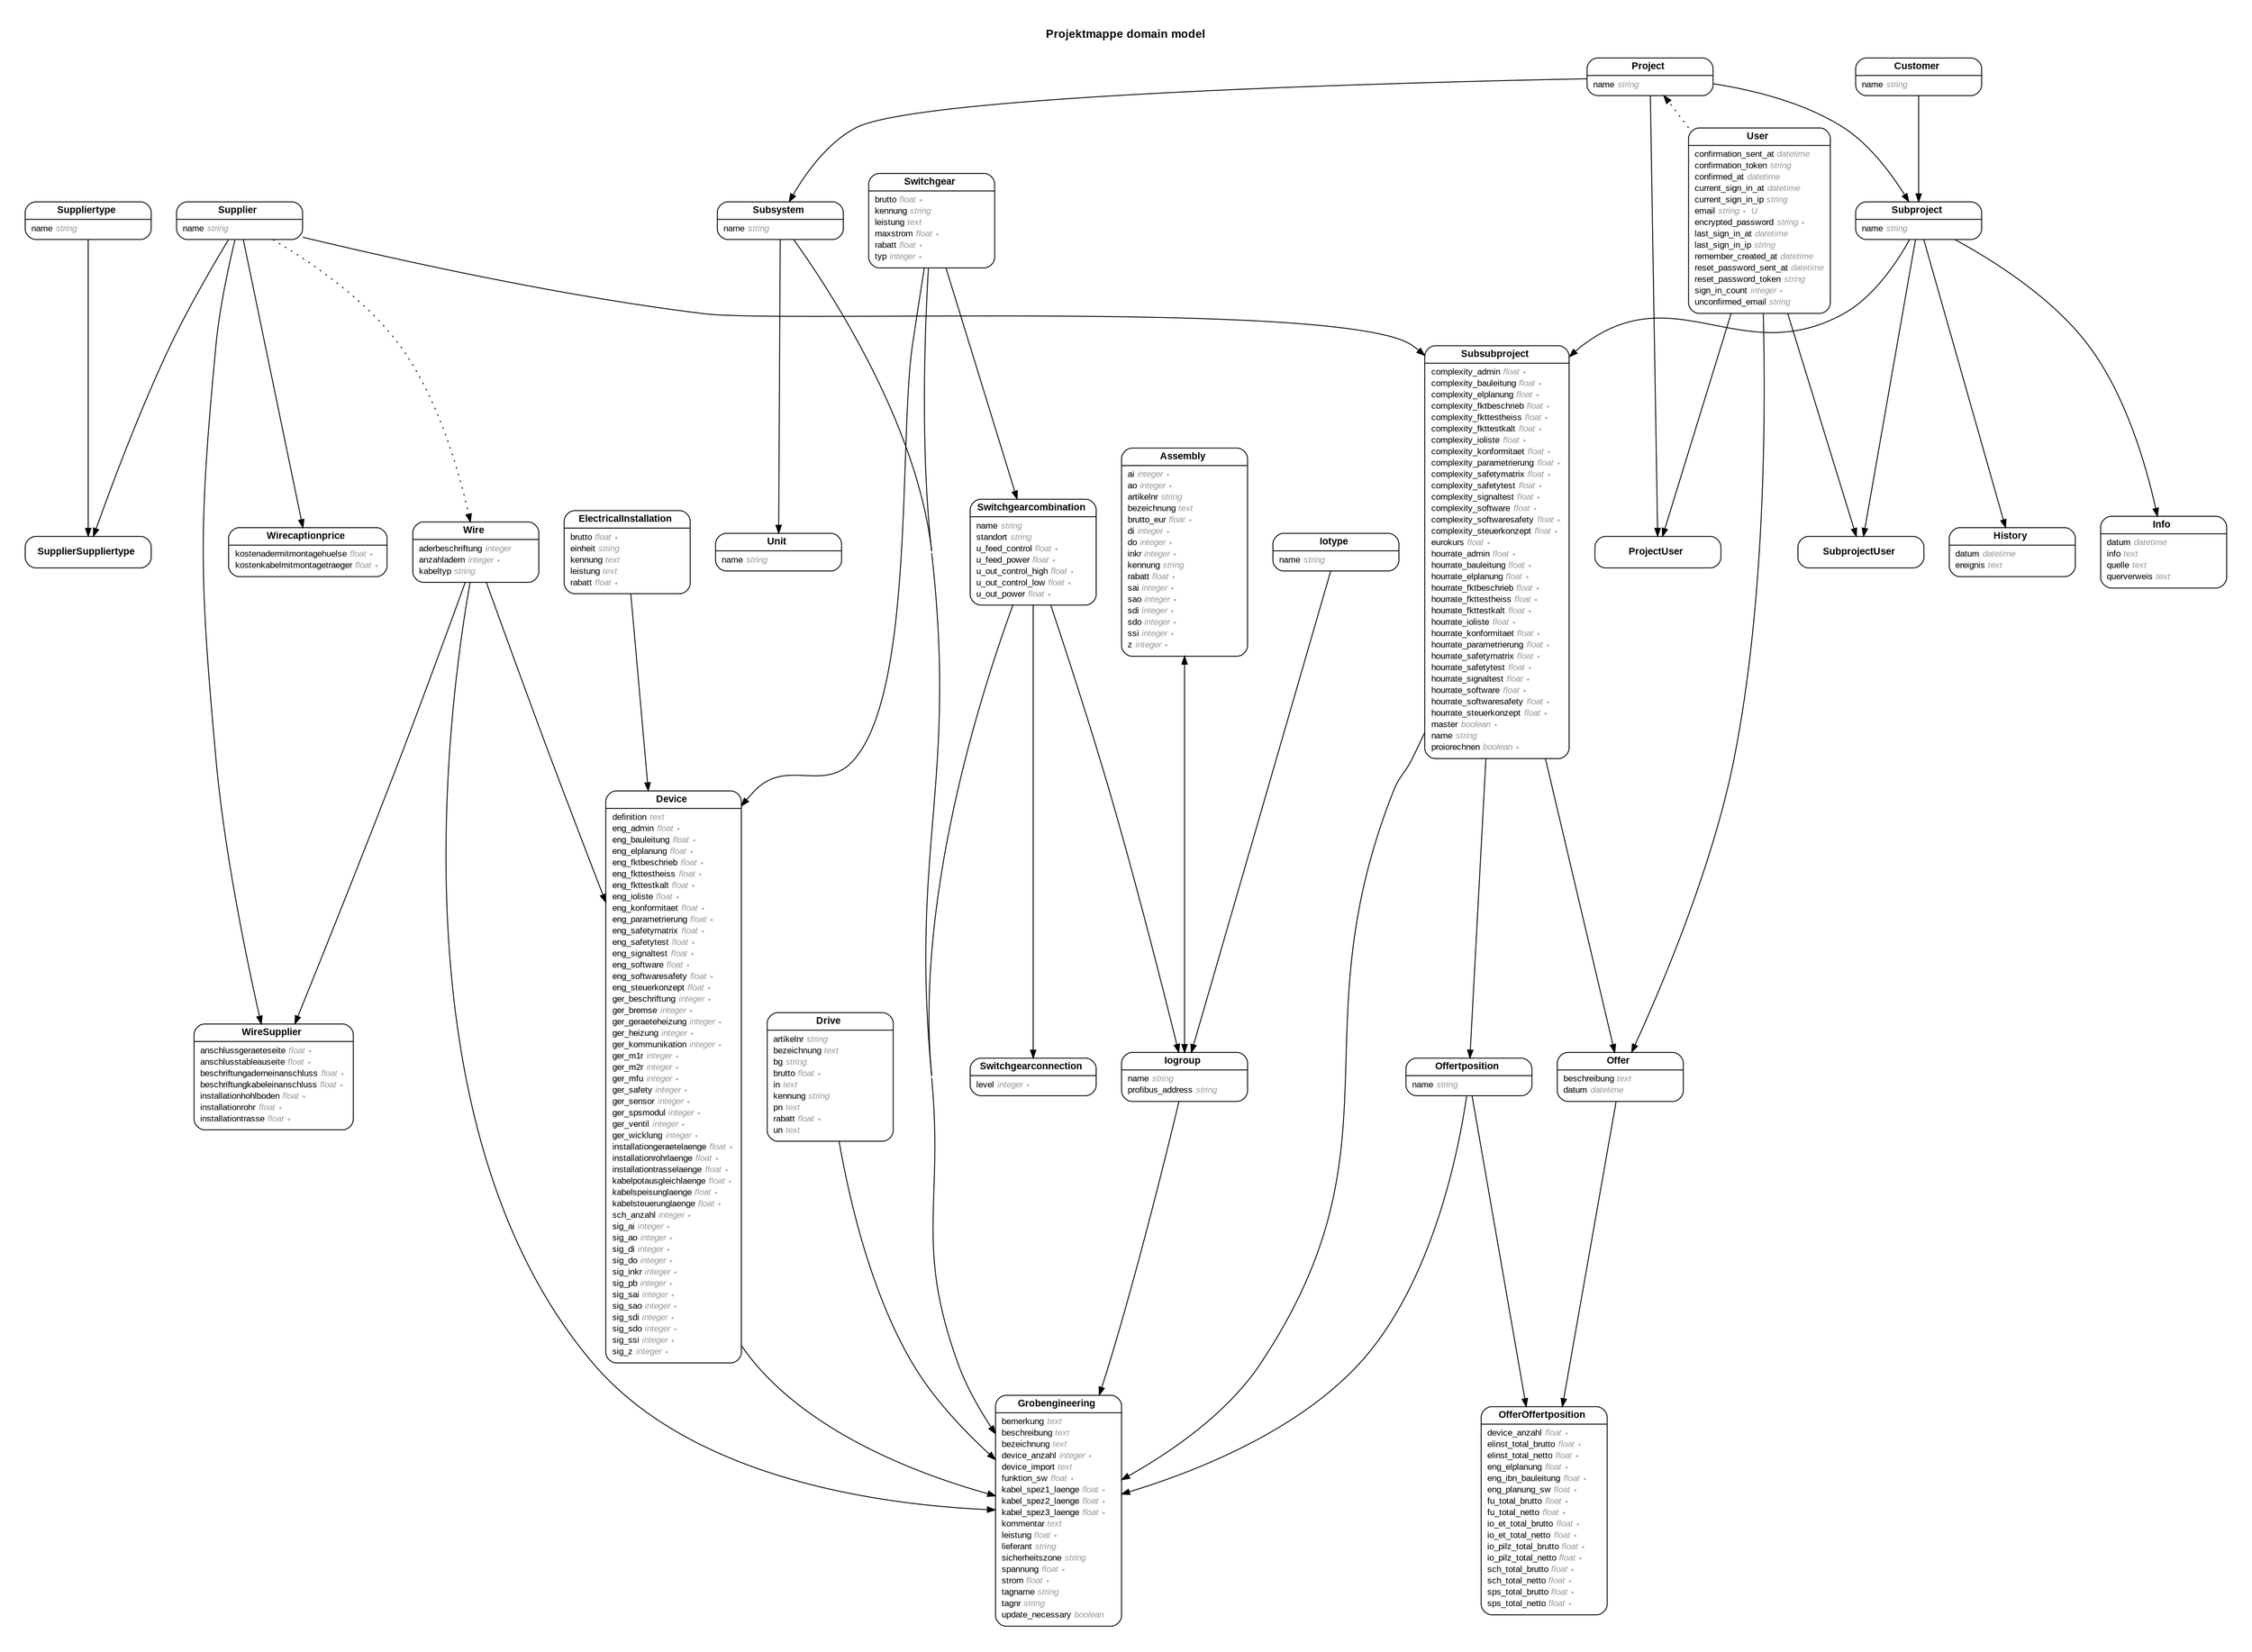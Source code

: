 digraph Projektmappe {
rankdir = "LR";
ranksep = "0.5";
nodesep = "0.4";
pad = "0.4,0.4";
margin = "0,0";
concentrate = "true";
labelloc = "t";
fontsize = "13";
fontname = "Arial Bold";
splines = "spline";
node[ shape  =  "Mrecord" , fontsize  =  "10" , fontname  =  "Arial" , margin  =  "0.07,0.05" , penwidth  =  "1.0"];
edge[ fontname  =  "Arial" , fontsize  =  "7" , dir  =  "both" , arrowsize  =  "0.9" , penwidth  =  "1.0" , labelangle  =  "32" , labeldistance  =  "1.8"];
rankdir = "TB";
label = "Projektmappe domain model\n\n";
m_Assembly [label = <{<table border="0" align="center" cellspacing="0.5" cellpadding="0" width="134">
  <tr><td align="center" valign="bottom" width="130"><font face="Arial Bold" point-size="11">Assembly</font></td></tr>
</table>
|
<table border="0" align="left" cellspacing="2" cellpadding="0" width="134">
  <tr><td align="left" width="130" port="ai">ai <font face="Arial Italic" color="grey60">integer ∗</font></td></tr>
  <tr><td align="left" width="130" port="ao">ao <font face="Arial Italic" color="grey60">integer ∗</font></td></tr>
  <tr><td align="left" width="130" port="artikelnr">artikelnr <font face="Arial Italic" color="grey60">string</font></td></tr>
  <tr><td align="left" width="130" port="bezeichnung">bezeichnung <font face="Arial Italic" color="grey60">text</font></td></tr>
  <tr><td align="left" width="130" port="brutto_eur">brutto_eur <font face="Arial Italic" color="grey60">float ∗</font></td></tr>
  <tr><td align="left" width="130" port="di">di <font face="Arial Italic" color="grey60">integer ∗</font></td></tr>
  <tr><td align="left" width="130" port="do">do <font face="Arial Italic" color="grey60">integer ∗</font></td></tr>
  <tr><td align="left" width="130" port="inkr">inkr <font face="Arial Italic" color="grey60">integer ∗</font></td></tr>
  <tr><td align="left" width="130" port="kennung">kennung <font face="Arial Italic" color="grey60">string</font></td></tr>
  <tr><td align="left" width="130" port="rabatt">rabatt <font face="Arial Italic" color="grey60">float ∗</font></td></tr>
  <tr><td align="left" width="130" port="sai">sai <font face="Arial Italic" color="grey60">integer ∗</font></td></tr>
  <tr><td align="left" width="130" port="sao">sao <font face="Arial Italic" color="grey60">integer ∗</font></td></tr>
  <tr><td align="left" width="130" port="sdi">sdi <font face="Arial Italic" color="grey60">integer ∗</font></td></tr>
  <tr><td align="left" width="130" port="sdo">sdo <font face="Arial Italic" color="grey60">integer ∗</font></td></tr>
  <tr><td align="left" width="130" port="ssi">ssi <font face="Arial Italic" color="grey60">integer ∗</font></td></tr>
  <tr><td align="left" width="130" port="z">z <font face="Arial Italic" color="grey60">integer ∗</font></td></tr>
</table>
}>];
m_Customer [label = <{<table border="0" align="center" cellspacing="0.5" cellpadding="0" width="134">
  <tr><td align="center" valign="bottom" width="130"><font face="Arial Bold" point-size="11">Customer</font></td></tr>
</table>
|
<table border="0" align="left" cellspacing="2" cellpadding="0" width="134">
  <tr><td align="left" width="130" port="name">name <font face="Arial Italic" color="grey60">string</font></td></tr>
</table>
}>];
m_Device [label = <{<table border="0" align="center" cellspacing="0.5" cellpadding="0" width="134">
  <tr><td align="center" valign="bottom" width="130"><font face="Arial Bold" point-size="11">Device</font></td></tr>
</table>
|
<table border="0" align="left" cellspacing="2" cellpadding="0" width="134">
  <tr><td align="left" width="130" port="definition">definition <font face="Arial Italic" color="grey60">text</font></td></tr>
  <tr><td align="left" width="130" port="eng_admin">eng_admin <font face="Arial Italic" color="grey60">float ∗</font></td></tr>
  <tr><td align="left" width="130" port="eng_bauleitung">eng_bauleitung <font face="Arial Italic" color="grey60">float ∗</font></td></tr>
  <tr><td align="left" width="130" port="eng_elplanung">eng_elplanung <font face="Arial Italic" color="grey60">float ∗</font></td></tr>
  <tr><td align="left" width="130" port="eng_fktbeschrieb">eng_fktbeschrieb <font face="Arial Italic" color="grey60">float ∗</font></td></tr>
  <tr><td align="left" width="130" port="eng_fkttestheiss">eng_fkttestheiss <font face="Arial Italic" color="grey60">float ∗</font></td></tr>
  <tr><td align="left" width="130" port="eng_fkttestkalt">eng_fkttestkalt <font face="Arial Italic" color="grey60">float ∗</font></td></tr>
  <tr><td align="left" width="130" port="eng_ioliste">eng_ioliste <font face="Arial Italic" color="grey60">float ∗</font></td></tr>
  <tr><td align="left" width="130" port="eng_konformitaet">eng_konformitaet <font face="Arial Italic" color="grey60">float ∗</font></td></tr>
  <tr><td align="left" width="130" port="eng_parametrierung">eng_parametrierung <font face="Arial Italic" color="grey60">float ∗</font></td></tr>
  <tr><td align="left" width="130" port="eng_safetymatrix">eng_safetymatrix <font face="Arial Italic" color="grey60">float ∗</font></td></tr>
  <tr><td align="left" width="130" port="eng_safetytest">eng_safetytest <font face="Arial Italic" color="grey60">float ∗</font></td></tr>
  <tr><td align="left" width="130" port="eng_signaltest">eng_signaltest <font face="Arial Italic" color="grey60">float ∗</font></td></tr>
  <tr><td align="left" width="130" port="eng_software">eng_software <font face="Arial Italic" color="grey60">float ∗</font></td></tr>
  <tr><td align="left" width="130" port="eng_softwaresafety">eng_softwaresafety <font face="Arial Italic" color="grey60">float ∗</font></td></tr>
  <tr><td align="left" width="130" port="eng_steuerkonzept">eng_steuerkonzept <font face="Arial Italic" color="grey60">float ∗</font></td></tr>
  <tr><td align="left" width="130" port="ger_beschriftung">ger_beschriftung <font face="Arial Italic" color="grey60">integer ∗</font></td></tr>
  <tr><td align="left" width="130" port="ger_bremse">ger_bremse <font face="Arial Italic" color="grey60">integer ∗</font></td></tr>
  <tr><td align="left" width="130" port="ger_geraeteheizung">ger_geraeteheizung <font face="Arial Italic" color="grey60">integer ∗</font></td></tr>
  <tr><td align="left" width="130" port="ger_heizung">ger_heizung <font face="Arial Italic" color="grey60">integer ∗</font></td></tr>
  <tr><td align="left" width="130" port="ger_kommunikation">ger_kommunikation <font face="Arial Italic" color="grey60">integer ∗</font></td></tr>
  <tr><td align="left" width="130" port="ger_m1r">ger_m1r <font face="Arial Italic" color="grey60">integer ∗</font></td></tr>
  <tr><td align="left" width="130" port="ger_m2r">ger_m2r <font face="Arial Italic" color="grey60">integer ∗</font></td></tr>
  <tr><td align="left" width="130" port="ger_mfu">ger_mfu <font face="Arial Italic" color="grey60">integer ∗</font></td></tr>
  <tr><td align="left" width="130" port="ger_safety">ger_safety <font face="Arial Italic" color="grey60">integer ∗</font></td></tr>
  <tr><td align="left" width="130" port="ger_sensor">ger_sensor <font face="Arial Italic" color="grey60">integer ∗</font></td></tr>
  <tr><td align="left" width="130" port="ger_spsmodul">ger_spsmodul <font face="Arial Italic" color="grey60">integer ∗</font></td></tr>
  <tr><td align="left" width="130" port="ger_ventil">ger_ventil <font face="Arial Italic" color="grey60">integer ∗</font></td></tr>
  <tr><td align="left" width="130" port="ger_wicklung">ger_wicklung <font face="Arial Italic" color="grey60">integer ∗</font></td></tr>
  <tr><td align="left" width="130" port="installationgeraetelaenge">installationgeraetelaenge <font face="Arial Italic" color="grey60">float ∗</font></td></tr>
  <tr><td align="left" width="130" port="installationrohrlaenge">installationrohrlaenge <font face="Arial Italic" color="grey60">float ∗</font></td></tr>
  <tr><td align="left" width="130" port="installationtrasselaenge">installationtrasselaenge <font face="Arial Italic" color="grey60">float ∗</font></td></tr>
  <tr><td align="left" width="130" port="kabelpotausgleichlaenge">kabelpotausgleichlaenge <font face="Arial Italic" color="grey60">float ∗</font></td></tr>
  <tr><td align="left" width="130" port="kabelspeisunglaenge">kabelspeisunglaenge <font face="Arial Italic" color="grey60">float ∗</font></td></tr>
  <tr><td align="left" width="130" port="kabelsteuerunglaenge">kabelsteuerunglaenge <font face="Arial Italic" color="grey60">float ∗</font></td></tr>
  <tr><td align="left" width="130" port="sch_anzahl">sch_anzahl <font face="Arial Italic" color="grey60">integer ∗</font></td></tr>
  <tr><td align="left" width="130" port="sig_ai">sig_ai <font face="Arial Italic" color="grey60">integer ∗</font></td></tr>
  <tr><td align="left" width="130" port="sig_ao">sig_ao <font face="Arial Italic" color="grey60">integer ∗</font></td></tr>
  <tr><td align="left" width="130" port="sig_di">sig_di <font face="Arial Italic" color="grey60">integer ∗</font></td></tr>
  <tr><td align="left" width="130" port="sig_do">sig_do <font face="Arial Italic" color="grey60">integer ∗</font></td></tr>
  <tr><td align="left" width="130" port="sig_inkr">sig_inkr <font face="Arial Italic" color="grey60">integer ∗</font></td></tr>
  <tr><td align="left" width="130" port="sig_pb">sig_pb <font face="Arial Italic" color="grey60">integer ∗</font></td></tr>
  <tr><td align="left" width="130" port="sig_sai">sig_sai <font face="Arial Italic" color="grey60">integer ∗</font></td></tr>
  <tr><td align="left" width="130" port="sig_sao">sig_sao <font face="Arial Italic" color="grey60">integer ∗</font></td></tr>
  <tr><td align="left" width="130" port="sig_sdi">sig_sdi <font face="Arial Italic" color="grey60">integer ∗</font></td></tr>
  <tr><td align="left" width="130" port="sig_sdo">sig_sdo <font face="Arial Italic" color="grey60">integer ∗</font></td></tr>
  <tr><td align="left" width="130" port="sig_ssi">sig_ssi <font face="Arial Italic" color="grey60">integer ∗</font></td></tr>
  <tr><td align="left" width="130" port="sig_z">sig_z <font face="Arial Italic" color="grey60">integer ∗</font></td></tr>
</table>
}>];
m_Drive [label = <{<table border="0" align="center" cellspacing="0.5" cellpadding="0" width="134">
  <tr><td align="center" valign="bottom" width="130"><font face="Arial Bold" point-size="11">Drive</font></td></tr>
</table>
|
<table border="0" align="left" cellspacing="2" cellpadding="0" width="134">
  <tr><td align="left" width="130" port="artikelnr">artikelnr <font face="Arial Italic" color="grey60">string</font></td></tr>
  <tr><td align="left" width="130" port="bezeichnung">bezeichnung <font face="Arial Italic" color="grey60">text</font></td></tr>
  <tr><td align="left" width="130" port="bg">bg <font face="Arial Italic" color="grey60">string</font></td></tr>
  <tr><td align="left" width="130" port="brutto">brutto <font face="Arial Italic" color="grey60">float ∗</font></td></tr>
  <tr><td align="left" width="130" port="in">in <font face="Arial Italic" color="grey60">text</font></td></tr>
  <tr><td align="left" width="130" port="kennung">kennung <font face="Arial Italic" color="grey60">string</font></td></tr>
  <tr><td align="left" width="130" port="pn">pn <font face="Arial Italic" color="grey60">text</font></td></tr>
  <tr><td align="left" width="130" port="rabatt">rabatt <font face="Arial Italic" color="grey60">float ∗</font></td></tr>
  <tr><td align="left" width="130" port="un">un <font face="Arial Italic" color="grey60">text</font></td></tr>
</table>
}>];
m_ElectricalInstallation [label = <{<table border="0" align="center" cellspacing="0.5" cellpadding="0" width="134">
  <tr><td align="center" valign="bottom" width="130"><font face="Arial Bold" point-size="11">ElectricalInstallation</font></td></tr>
</table>
|
<table border="0" align="left" cellspacing="2" cellpadding="0" width="134">
  <tr><td align="left" width="130" port="brutto">brutto <font face="Arial Italic" color="grey60">float ∗</font></td></tr>
  <tr><td align="left" width="130" port="einheit">einheit <font face="Arial Italic" color="grey60">string</font></td></tr>
  <tr><td align="left" width="130" port="kennung">kennung <font face="Arial Italic" color="grey60">text</font></td></tr>
  <tr><td align="left" width="130" port="leistung">leistung <font face="Arial Italic" color="grey60">text</font></td></tr>
  <tr><td align="left" width="130" port="rabatt">rabatt <font face="Arial Italic" color="grey60">float ∗</font></td></tr>
</table>
}>];
m_Grobengineering [label = <{<table border="0" align="center" cellspacing="0.5" cellpadding="0" width="134">
  <tr><td align="center" valign="bottom" width="130"><font face="Arial Bold" point-size="11">Grobengineering</font></td></tr>
</table>
|
<table border="0" align="left" cellspacing="2" cellpadding="0" width="134">
  <tr><td align="left" width="130" port="bemerkung">bemerkung <font face="Arial Italic" color="grey60">text</font></td></tr>
  <tr><td align="left" width="130" port="beschreibung">beschreibung <font face="Arial Italic" color="grey60">text</font></td></tr>
  <tr><td align="left" width="130" port="bezeichnung">bezeichnung <font face="Arial Italic" color="grey60">text</font></td></tr>
  <tr><td align="left" width="130" port="device_anzahl">device_anzahl <font face="Arial Italic" color="grey60">integer ∗</font></td></tr>
  <tr><td align="left" width="130" port="device_import">device_import <font face="Arial Italic" color="grey60">text</font></td></tr>
  <tr><td align="left" width="130" port="funktion_sw">funktion_sw <font face="Arial Italic" color="grey60">float ∗</font></td></tr>
  <tr><td align="left" width="130" port="kabel_spez1_laenge">kabel_spez1_laenge <font face="Arial Italic" color="grey60">float ∗</font></td></tr>
  <tr><td align="left" width="130" port="kabel_spez2_laenge">kabel_spez2_laenge <font face="Arial Italic" color="grey60">float ∗</font></td></tr>
  <tr><td align="left" width="130" port="kabel_spez3_laenge">kabel_spez3_laenge <font face="Arial Italic" color="grey60">float ∗</font></td></tr>
  <tr><td align="left" width="130" port="kommentar">kommentar <font face="Arial Italic" color="grey60">text</font></td></tr>
  <tr><td align="left" width="130" port="leistung">leistung <font face="Arial Italic" color="grey60">float ∗</font></td></tr>
  <tr><td align="left" width="130" port="lieferant">lieferant <font face="Arial Italic" color="grey60">string</font></td></tr>
  <tr><td align="left" width="130" port="sicherheitszone">sicherheitszone <font face="Arial Italic" color="grey60">string</font></td></tr>
  <tr><td align="left" width="130" port="spannung">spannung <font face="Arial Italic" color="grey60">float ∗</font></td></tr>
  <tr><td align="left" width="130" port="strom">strom <font face="Arial Italic" color="grey60">float ∗</font></td></tr>
  <tr><td align="left" width="130" port="tagname">tagname <font face="Arial Italic" color="grey60">string</font></td></tr>
  <tr><td align="left" width="130" port="tagnr">tagnr <font face="Arial Italic" color="grey60">string</font></td></tr>
  <tr><td align="left" width="130" port="update_necessary">update_necessary <font face="Arial Italic" color="grey60">boolean</font></td></tr>
</table>
}>];
m_History [label = <{<table border="0" align="center" cellspacing="0.5" cellpadding="0" width="134">
  <tr><td align="center" valign="bottom" width="130"><font face="Arial Bold" point-size="11">History</font></td></tr>
</table>
|
<table border="0" align="left" cellspacing="2" cellpadding="0" width="134">
  <tr><td align="left" width="130" port="datum">datum <font face="Arial Italic" color="grey60">datetime</font></td></tr>
  <tr><td align="left" width="130" port="ereignis">ereignis <font face="Arial Italic" color="grey60">text</font></td></tr>
</table>
}>];
m_Info [label = <{<table border="0" align="center" cellspacing="0.5" cellpadding="0" width="134">
  <tr><td align="center" valign="bottom" width="130"><font face="Arial Bold" point-size="11">Info</font></td></tr>
</table>
|
<table border="0" align="left" cellspacing="2" cellpadding="0" width="134">
  <tr><td align="left" width="130" port="datum">datum <font face="Arial Italic" color="grey60">datetime</font></td></tr>
  <tr><td align="left" width="130" port="info">info <font face="Arial Italic" color="grey60">text</font></td></tr>
  <tr><td align="left" width="130" port="quelle">quelle <font face="Arial Italic" color="grey60">text</font></td></tr>
  <tr><td align="left" width="130" port="querverweis">querverweis <font face="Arial Italic" color="grey60">text</font></td></tr>
</table>
}>];
m_Iogroup [label = <{<table border="0" align="center" cellspacing="0.5" cellpadding="0" width="134">
  <tr><td align="center" valign="bottom" width="130"><font face="Arial Bold" point-size="11">Iogroup</font></td></tr>
</table>
|
<table border="0" align="left" cellspacing="2" cellpadding="0" width="134">
  <tr><td align="left" width="130" port="name">name <font face="Arial Italic" color="grey60">string</font></td></tr>
  <tr><td align="left" width="130" port="profibus_address">profibus_address <font face="Arial Italic" color="grey60">string</font></td></tr>
</table>
}>];
m_Iotype [label = <{<table border="0" align="center" cellspacing="0.5" cellpadding="0" width="134">
  <tr><td align="center" valign="bottom" width="130"><font face="Arial Bold" point-size="11">Iotype</font></td></tr>
</table>
|
<table border="0" align="left" cellspacing="2" cellpadding="0" width="134">
  <tr><td align="left" width="130" port="name">name <font face="Arial Italic" color="grey60">string</font></td></tr>
</table>
}>];
m_Offer [label = <{<table border="0" align="center" cellspacing="0.5" cellpadding="0" width="134">
  <tr><td align="center" valign="bottom" width="130"><font face="Arial Bold" point-size="11">Offer</font></td></tr>
</table>
|
<table border="0" align="left" cellspacing="2" cellpadding="0" width="134">
  <tr><td align="left" width="130" port="beschreibung">beschreibung <font face="Arial Italic" color="grey60">text</font></td></tr>
  <tr><td align="left" width="130" port="datum">datum <font face="Arial Italic" color="grey60">datetime</font></td></tr>
</table>
}>];
m_OfferOffertposition [label = <{<table border="0" align="center" cellspacing="0.5" cellpadding="0" width="134">
  <tr><td align="center" valign="bottom" width="130"><font face="Arial Bold" point-size="11">OfferOffertposition</font></td></tr>
</table>
|
<table border="0" align="left" cellspacing="2" cellpadding="0" width="134">
  <tr><td align="left" width="130" port="device_anzahl">device_anzahl <font face="Arial Italic" color="grey60">float ∗</font></td></tr>
  <tr><td align="left" width="130" port="elinst_total_brutto">elinst_total_brutto <font face="Arial Italic" color="grey60">float ∗</font></td></tr>
  <tr><td align="left" width="130" port="elinst_total_netto">elinst_total_netto <font face="Arial Italic" color="grey60">float ∗</font></td></tr>
  <tr><td align="left" width="130" port="eng_elplanung">eng_elplanung <font face="Arial Italic" color="grey60">float ∗</font></td></tr>
  <tr><td align="left" width="130" port="eng_ibn_bauleitung">eng_ibn_bauleitung <font face="Arial Italic" color="grey60">float ∗</font></td></tr>
  <tr><td align="left" width="130" port="eng_planung_sw">eng_planung_sw <font face="Arial Italic" color="grey60">float ∗</font></td></tr>
  <tr><td align="left" width="130" port="fu_total_brutto">fu_total_brutto <font face="Arial Italic" color="grey60">float ∗</font></td></tr>
  <tr><td align="left" width="130" port="fu_total_netto">fu_total_netto <font face="Arial Italic" color="grey60">float ∗</font></td></tr>
  <tr><td align="left" width="130" port="io_et_total_brutto">io_et_total_brutto <font face="Arial Italic" color="grey60">float ∗</font></td></tr>
  <tr><td align="left" width="130" port="io_et_total_netto">io_et_total_netto <font face="Arial Italic" color="grey60">float ∗</font></td></tr>
  <tr><td align="left" width="130" port="io_pilz_total_brutto">io_pilz_total_brutto <font face="Arial Italic" color="grey60">float ∗</font></td></tr>
  <tr><td align="left" width="130" port="io_pilz_total_netto">io_pilz_total_netto <font face="Arial Italic" color="grey60">float ∗</font></td></tr>
  <tr><td align="left" width="130" port="sch_total_brutto">sch_total_brutto <font face="Arial Italic" color="grey60">float ∗</font></td></tr>
  <tr><td align="left" width="130" port="sch_total_netto">sch_total_netto <font face="Arial Italic" color="grey60">float ∗</font></td></tr>
  <tr><td align="left" width="130" port="sps_total_brutto">sps_total_brutto <font face="Arial Italic" color="grey60">float ∗</font></td></tr>
  <tr><td align="left" width="130" port="sps_total_netto">sps_total_netto <font face="Arial Italic" color="grey60">float ∗</font></td></tr>
</table>
}>];
m_Offertposition [label = <{<table border="0" align="center" cellspacing="0.5" cellpadding="0" width="134">
  <tr><td align="center" valign="bottom" width="130"><font face="Arial Bold" point-size="11">Offertposition</font></td></tr>
</table>
|
<table border="0" align="left" cellspacing="2" cellpadding="0" width="134">
  <tr><td align="left" width="130" port="name">name <font face="Arial Italic" color="grey60">string</font></td></tr>
</table>
}>];
m_Project [label = <{<table border="0" align="center" cellspacing="0.5" cellpadding="0" width="134">
  <tr><td align="center" valign="bottom" width="130"><font face="Arial Bold" point-size="11">Project</font></td></tr>
</table>
|
<table border="0" align="left" cellspacing="2" cellpadding="0" width="134">
  <tr><td align="left" width="130" port="name">name <font face="Arial Italic" color="grey60">string</font></td></tr>
</table>
}>];
m_ProjectUser [label = <{<table border="0" align="center" cellspacing="0.5" cellpadding="0" width="134">
  <tr><td align="center" valign="bottom" width="130"><font face="Arial Bold" point-size="11">ProjectUser</font></td></tr>
</table>
}>];
m_Subproject [label = <{<table border="0" align="center" cellspacing="0.5" cellpadding="0" width="134">
  <tr><td align="center" valign="bottom" width="130"><font face="Arial Bold" point-size="11">Subproject</font></td></tr>
</table>
|
<table border="0" align="left" cellspacing="2" cellpadding="0" width="134">
  <tr><td align="left" width="130" port="name">name <font face="Arial Italic" color="grey60">string</font></td></tr>
</table>
}>];
m_SubprojectUser [label = <{<table border="0" align="center" cellspacing="0.5" cellpadding="0" width="134">
  <tr><td align="center" valign="bottom" width="130"><font face="Arial Bold" point-size="11">SubprojectUser</font></td></tr>
</table>
}>];
m_Subsubproject [label = <{<table border="0" align="center" cellspacing="0.5" cellpadding="0" width="134">
  <tr><td align="center" valign="bottom" width="130"><font face="Arial Bold" point-size="11">Subsubproject</font></td></tr>
</table>
|
<table border="0" align="left" cellspacing="2" cellpadding="0" width="134">
  <tr><td align="left" width="130" port="complexity_admin">complexity_admin <font face="Arial Italic" color="grey60">float ∗</font></td></tr>
  <tr><td align="left" width="130" port="complexity_bauleitung">complexity_bauleitung <font face="Arial Italic" color="grey60">float ∗</font></td></tr>
  <tr><td align="left" width="130" port="complexity_elplanung">complexity_elplanung <font face="Arial Italic" color="grey60">float ∗</font></td></tr>
  <tr><td align="left" width="130" port="complexity_fktbeschrieb">complexity_fktbeschrieb <font face="Arial Italic" color="grey60">float ∗</font></td></tr>
  <tr><td align="left" width="130" port="complexity_fkttestheiss">complexity_fkttestheiss <font face="Arial Italic" color="grey60">float ∗</font></td></tr>
  <tr><td align="left" width="130" port="complexity_fkttestkalt">complexity_fkttestkalt <font face="Arial Italic" color="grey60">float ∗</font></td></tr>
  <tr><td align="left" width="130" port="complexity_ioliste">complexity_ioliste <font face="Arial Italic" color="grey60">float ∗</font></td></tr>
  <tr><td align="left" width="130" port="complexity_konformitaet">complexity_konformitaet <font face="Arial Italic" color="grey60">float ∗</font></td></tr>
  <tr><td align="left" width="130" port="complexity_parametrierung">complexity_parametrierung <font face="Arial Italic" color="grey60">float ∗</font></td></tr>
  <tr><td align="left" width="130" port="complexity_safetymatrix">complexity_safetymatrix <font face="Arial Italic" color="grey60">float ∗</font></td></tr>
  <tr><td align="left" width="130" port="complexity_safetytest">complexity_safetytest <font face="Arial Italic" color="grey60">float ∗</font></td></tr>
  <tr><td align="left" width="130" port="complexity_signaltest">complexity_signaltest <font face="Arial Italic" color="grey60">float ∗</font></td></tr>
  <tr><td align="left" width="130" port="complexity_software">complexity_software <font face="Arial Italic" color="grey60">float ∗</font></td></tr>
  <tr><td align="left" width="130" port="complexity_softwaresafety">complexity_softwaresafety <font face="Arial Italic" color="grey60">float ∗</font></td></tr>
  <tr><td align="left" width="130" port="complexity_steuerkonzept">complexity_steuerkonzept <font face="Arial Italic" color="grey60">float ∗</font></td></tr>
  <tr><td align="left" width="130" port="eurokurs">eurokurs <font face="Arial Italic" color="grey60">float ∗</font></td></tr>
  <tr><td align="left" width="130" port="hourrate_admin">hourrate_admin <font face="Arial Italic" color="grey60">float ∗</font></td></tr>
  <tr><td align="left" width="130" port="hourrate_bauleitung">hourrate_bauleitung <font face="Arial Italic" color="grey60">float ∗</font></td></tr>
  <tr><td align="left" width="130" port="hourrate_elplanung">hourrate_elplanung <font face="Arial Italic" color="grey60">float ∗</font></td></tr>
  <tr><td align="left" width="130" port="hourrate_fktbeschrieb">hourrate_fktbeschrieb <font face="Arial Italic" color="grey60">float ∗</font></td></tr>
  <tr><td align="left" width="130" port="hourrate_fkttestheiss">hourrate_fkttestheiss <font face="Arial Italic" color="grey60">float ∗</font></td></tr>
  <tr><td align="left" width="130" port="hourrate_fkttestkalt">hourrate_fkttestkalt <font face="Arial Italic" color="grey60">float ∗</font></td></tr>
  <tr><td align="left" width="130" port="hourrate_ioliste">hourrate_ioliste <font face="Arial Italic" color="grey60">float ∗</font></td></tr>
  <tr><td align="left" width="130" port="hourrate_konformitaet">hourrate_konformitaet <font face="Arial Italic" color="grey60">float ∗</font></td></tr>
  <tr><td align="left" width="130" port="hourrate_parametrierung">hourrate_parametrierung <font face="Arial Italic" color="grey60">float ∗</font></td></tr>
  <tr><td align="left" width="130" port="hourrate_safetymatrix">hourrate_safetymatrix <font face="Arial Italic" color="grey60">float ∗</font></td></tr>
  <tr><td align="left" width="130" port="hourrate_safetytest">hourrate_safetytest <font face="Arial Italic" color="grey60">float ∗</font></td></tr>
  <tr><td align="left" width="130" port="hourrate_signaltest">hourrate_signaltest <font face="Arial Italic" color="grey60">float ∗</font></td></tr>
  <tr><td align="left" width="130" port="hourrate_software">hourrate_software <font face="Arial Italic" color="grey60">float ∗</font></td></tr>
  <tr><td align="left" width="130" port="hourrate_softwaresafety">hourrate_softwaresafety <font face="Arial Italic" color="grey60">float ∗</font></td></tr>
  <tr><td align="left" width="130" port="hourrate_steuerkonzept">hourrate_steuerkonzept <font face="Arial Italic" color="grey60">float ∗</font></td></tr>
  <tr><td align="left" width="130" port="master">master <font face="Arial Italic" color="grey60">boolean ∗</font></td></tr>
  <tr><td align="left" width="130" port="name">name <font face="Arial Italic" color="grey60">string</font></td></tr>
  <tr><td align="left" width="130" port="proiorechnen">proiorechnen <font face="Arial Italic" color="grey60">boolean ∗</font></td></tr>
</table>
}>];
m_Subsystem [label = <{<table border="0" align="center" cellspacing="0.5" cellpadding="0" width="134">
  <tr><td align="center" valign="bottom" width="130"><font face="Arial Bold" point-size="11">Subsystem</font></td></tr>
</table>
|
<table border="0" align="left" cellspacing="2" cellpadding="0" width="134">
  <tr><td align="left" width="130" port="name">name <font face="Arial Italic" color="grey60">string</font></td></tr>
</table>
}>];
m_Supplier [label = <{<table border="0" align="center" cellspacing="0.5" cellpadding="0" width="134">
  <tr><td align="center" valign="bottom" width="130"><font face="Arial Bold" point-size="11">Supplier</font></td></tr>
</table>
|
<table border="0" align="left" cellspacing="2" cellpadding="0" width="134">
  <tr><td align="left" width="130" port="name">name <font face="Arial Italic" color="grey60">string</font></td></tr>
</table>
}>];
m_SupplierSuppliertype [label = <{<table border="0" align="center" cellspacing="0.5" cellpadding="0" width="134">
  <tr><td align="center" valign="bottom" width="130"><font face="Arial Bold" point-size="11">SupplierSuppliertype</font></td></tr>
</table>
}>];
m_Suppliertype [label = <{<table border="0" align="center" cellspacing="0.5" cellpadding="0" width="134">
  <tr><td align="center" valign="bottom" width="130"><font face="Arial Bold" point-size="11">Suppliertype</font></td></tr>
</table>
|
<table border="0" align="left" cellspacing="2" cellpadding="0" width="134">
  <tr><td align="left" width="130" port="name">name <font face="Arial Italic" color="grey60">string</font></td></tr>
</table>
}>];
m_Switchgear [label = <{<table border="0" align="center" cellspacing="0.5" cellpadding="0" width="134">
  <tr><td align="center" valign="bottom" width="130"><font face="Arial Bold" point-size="11">Switchgear</font></td></tr>
</table>
|
<table border="0" align="left" cellspacing="2" cellpadding="0" width="134">
  <tr><td align="left" width="130" port="brutto">brutto <font face="Arial Italic" color="grey60">float ∗</font></td></tr>
  <tr><td align="left" width="130" port="kennung">kennung <font face="Arial Italic" color="grey60">string</font></td></tr>
  <tr><td align="left" width="130" port="leistung">leistung <font face="Arial Italic" color="grey60">text</font></td></tr>
  <tr><td align="left" width="130" port="maxstrom">maxstrom <font face="Arial Italic" color="grey60">float ∗</font></td></tr>
  <tr><td align="left" width="130" port="rabatt">rabatt <font face="Arial Italic" color="grey60">float ∗</font></td></tr>
  <tr><td align="left" width="130" port="typ">typ <font face="Arial Italic" color="grey60">integer ∗</font></td></tr>
</table>
}>];
m_Switchgearcombination [label = <{<table border="0" align="center" cellspacing="0.5" cellpadding="0" width="134">
  <tr><td align="center" valign="bottom" width="130"><font face="Arial Bold" point-size="11">Switchgearcombination</font></td></tr>
</table>
|
<table border="0" align="left" cellspacing="2" cellpadding="0" width="134">
  <tr><td align="left" width="130" port="name">name <font face="Arial Italic" color="grey60">string</font></td></tr>
  <tr><td align="left" width="130" port="standort">standort <font face="Arial Italic" color="grey60">string</font></td></tr>
  <tr><td align="left" width="130" port="u_feed_control">u_feed_control <font face="Arial Italic" color="grey60">float ∗</font></td></tr>
  <tr><td align="left" width="130" port="u_feed_power">u_feed_power <font face="Arial Italic" color="grey60">float ∗</font></td></tr>
  <tr><td align="left" width="130" port="u_out_control_high">u_out_control_high <font face="Arial Italic" color="grey60">float ∗</font></td></tr>
  <tr><td align="left" width="130" port="u_out_control_low">u_out_control_low <font face="Arial Italic" color="grey60">float ∗</font></td></tr>
  <tr><td align="left" width="130" port="u_out_power">u_out_power <font face="Arial Italic" color="grey60">float ∗</font></td></tr>
</table>
}>];
m_Switchgearconnection [label = <{<table border="0" align="center" cellspacing="0.5" cellpadding="0" width="134">
  <tr><td align="center" valign="bottom" width="130"><font face="Arial Bold" point-size="11">Switchgearconnection</font></td></tr>
</table>
|
<table border="0" align="left" cellspacing="2" cellpadding="0" width="134">
  <tr><td align="left" width="130" port="level">level <font face="Arial Italic" color="grey60">integer ∗</font></td></tr>
</table>
}>];
m_Unit [label = <{<table border="0" align="center" cellspacing="0.5" cellpadding="0" width="134">
  <tr><td align="center" valign="bottom" width="130"><font face="Arial Bold" point-size="11">Unit</font></td></tr>
</table>
|
<table border="0" align="left" cellspacing="2" cellpadding="0" width="134">
  <tr><td align="left" width="130" port="name">name <font face="Arial Italic" color="grey60">string</font></td></tr>
</table>
}>];
m_User [label = <{<table border="0" align="center" cellspacing="0.5" cellpadding="0" width="134">
  <tr><td align="center" valign="bottom" width="130"><font face="Arial Bold" point-size="11">User</font></td></tr>
</table>
|
<table border="0" align="left" cellspacing="2" cellpadding="0" width="134">
  <tr><td align="left" width="130" port="confirmation_sent_at">confirmation_sent_at <font face="Arial Italic" color="grey60">datetime</font></td></tr>
  <tr><td align="left" width="130" port="confirmation_token">confirmation_token <font face="Arial Italic" color="grey60">string</font></td></tr>
  <tr><td align="left" width="130" port="confirmed_at">confirmed_at <font face="Arial Italic" color="grey60">datetime</font></td></tr>
  <tr><td align="left" width="130" port="current_sign_in_at">current_sign_in_at <font face="Arial Italic" color="grey60">datetime</font></td></tr>
  <tr><td align="left" width="130" port="current_sign_in_ip">current_sign_in_ip <font face="Arial Italic" color="grey60">string</font></td></tr>
  <tr><td align="left" width="130" port="email">email <font face="Arial Italic" color="grey60">string ∗ U</font></td></tr>
  <tr><td align="left" width="130" port="encrypted_password">encrypted_password <font face="Arial Italic" color="grey60">string ∗</font></td></tr>
  <tr><td align="left" width="130" port="last_sign_in_at">last_sign_in_at <font face="Arial Italic" color="grey60">datetime</font></td></tr>
  <tr><td align="left" width="130" port="last_sign_in_ip">last_sign_in_ip <font face="Arial Italic" color="grey60">string</font></td></tr>
  <tr><td align="left" width="130" port="remember_created_at">remember_created_at <font face="Arial Italic" color="grey60">datetime</font></td></tr>
  <tr><td align="left" width="130" port="reset_password_sent_at">reset_password_sent_at <font face="Arial Italic" color="grey60">datetime</font></td></tr>
  <tr><td align="left" width="130" port="reset_password_token">reset_password_token <font face="Arial Italic" color="grey60">string</font></td></tr>
  <tr><td align="left" width="130" port="sign_in_count">sign_in_count <font face="Arial Italic" color="grey60">integer ∗</font></td></tr>
  <tr><td align="left" width="130" port="unconfirmed_email">unconfirmed_email <font face="Arial Italic" color="grey60">string</font></td></tr>
</table>
}>];
m_Wire [label = <{<table border="0" align="center" cellspacing="0.5" cellpadding="0" width="134">
  <tr><td align="center" valign="bottom" width="130"><font face="Arial Bold" point-size="11">Wire</font></td></tr>
</table>
|
<table border="0" align="left" cellspacing="2" cellpadding="0" width="134">
  <tr><td align="left" width="130" port="aderbeschriftung">aderbeschriftung <font face="Arial Italic" color="grey60">integer</font></td></tr>
  <tr><td align="left" width="130" port="anzahladern">anzahladern <font face="Arial Italic" color="grey60">integer ∗</font></td></tr>
  <tr><td align="left" width="130" port="kabeltyp">kabeltyp <font face="Arial Italic" color="grey60">string</font></td></tr>
</table>
}>];
m_WireSupplier [label = <{<table border="0" align="center" cellspacing="0.5" cellpadding="0" width="134">
  <tr><td align="center" valign="bottom" width="130"><font face="Arial Bold" point-size="11">WireSupplier</font></td></tr>
</table>
|
<table border="0" align="left" cellspacing="2" cellpadding="0" width="134">
  <tr><td align="left" width="130" port="anschlussgeraeteseite">anschlussgeraeteseite <font face="Arial Italic" color="grey60">float ∗</font></td></tr>
  <tr><td align="left" width="130" port="anschlusstableauseite">anschlusstableauseite <font face="Arial Italic" color="grey60">float ∗</font></td></tr>
  <tr><td align="left" width="130" port="beschriftungaderneinanschluss">beschriftungaderneinanschluss <font face="Arial Italic" color="grey60">float ∗</font></td></tr>
  <tr><td align="left" width="130" port="beschriftungkabeleinanschluss">beschriftungkabeleinanschluss <font face="Arial Italic" color="grey60">float ∗</font></td></tr>
  <tr><td align="left" width="130" port="installationhohlboden">installationhohlboden <font face="Arial Italic" color="grey60">float ∗</font></td></tr>
  <tr><td align="left" width="130" port="installationrohr">installationrohr <font face="Arial Italic" color="grey60">float ∗</font></td></tr>
  <tr><td align="left" width="130" port="installationtrasse">installationtrasse <font face="Arial Italic" color="grey60">float ∗</font></td></tr>
</table>
}>];
m_Wirecaptionprice [label = <{<table border="0" align="center" cellspacing="0.5" cellpadding="0" width="134">
  <tr><td align="center" valign="bottom" width="130"><font face="Arial Bold" point-size="11">Wirecaptionprice</font></td></tr>
</table>
|
<table border="0" align="left" cellspacing="2" cellpadding="0" width="134">
  <tr><td align="left" width="130" port="kostenadermitmontagehuelse">kostenadermitmontagehuelse <font face="Arial Italic" color="grey60">float ∗</font></td></tr>
  <tr><td align="left" width="130" port="kostenkabelmitmontagetraeger">kostenkabelmitmontagetraeger <font face="Arial Italic" color="grey60">float ∗</font></td></tr>
</table>
}>];
  m_User -> m_ProjectUser [arrowhead = "normal", arrowtail = "none", weight = "2"];
  m_User -> m_Project [style = "dotted", arrowhead = "normal", arrowtail = "none", weight = "2", constraint = "false"];
  m_User -> m_SubprojectUser [arrowhead = "normal", arrowtail = "none", weight = "2"];
  m_User -> m_Subproject [style = "dotted", arrowhead = "normal", arrowtail = "none", weight = "2", constraint = "false"];
  m_User -> m_Offer [arrowhead = "normal", arrowtail = "none", weight = "2"];
  m_Subsubproject -> m_Grobengineering [arrowhead = "normal", arrowtail = "none", weight = "2"];
  m_Subsystem -> m_Grobengineering [arrowhead = "normal", arrowtail = "none", weight = "2"];
  m_Iogroup -> m_Grobengineering [arrowhead = "normal", arrowtail = "none", weight = "2"];
  m_Device -> m_Grobengineering [arrowhead = "normal", arrowtail = "none", weight = "2"];
  m_Offertposition -> m_Grobengineering [arrowhead = "normal", arrowtail = "none", weight = "2"];
  m_Switchgearcombination -> m_Grobengineering [arrowhead = "normal", arrowtail = "none", weight = "1"];
  m_Switchgear -> m_Grobengineering [arrowhead = "normal", arrowtail = "none", weight = "1"];
  m_Drive -> m_Grobengineering [arrowhead = "normal", arrowtail = "none", weight = "1"];
  m_Wire -> m_Grobengineering [arrowhead = "normal", arrowtail = "none", weight = "1"];
  m_Wire -> m_Grobengineering [arrowhead = "normal", arrowtail = "none", weight = "1"];
  m_Wire -> m_Grobengineering [arrowhead = "normal", arrowtail = "none", weight = "1"];
  m_Assembly -> m_Iogroup [arrowhead = "normal", arrowtail = "normal", weight = "2"];
  m_Customer -> m_Subproject [arrowhead = "normal", arrowtail = "none", weight = "2"];
  m_Switchgear -> m_Device [arrowhead = "normal", arrowtail = "none", weight = "1"];
  m_Wire -> m_Device [arrowhead = "normal", arrowtail = "none", weight = "1"];
  m_Wire -> m_Device [arrowhead = "normal", arrowtail = "none", weight = "1"];
  m_Wire -> m_Device [arrowhead = "normal", arrowtail = "none", weight = "1"];
  m_ElectricalInstallation -> m_Device [arrowhead = "normal", arrowtail = "none", weight = "1"];
  m_ElectricalInstallation -> m_Device [arrowhead = "normal", arrowtail = "none", weight = "1"];
  m_ElectricalInstallation -> m_Device [arrowhead = "normal", arrowtail = "none", weight = "1"];
  m_Subproject -> m_History [arrowhead = "normal", arrowtail = "none", weight = "2"];
  m_Subproject -> m_Info [arrowhead = "normal", arrowtail = "none", weight = "2"];
  m_Switchgearcombination -> m_Iogroup [arrowhead = "normal", arrowtail = "none", weight = "2"];
  m_Iotype -> m_Iogroup [arrowhead = "normal", arrowtail = "none", weight = "2"];
  m_Offer -> m_OfferOffertposition [arrowhead = "normal", arrowtail = "none", weight = "2"];
  m_Offer -> m_Offertposition [style = "dotted", arrowhead = "normal", arrowtail = "none", weight = "2", constraint = "false"];
  m_Subsubproject -> m_Offer [arrowhead = "normal", arrowtail = "none", weight = "2"];
  m_Offertposition -> m_OfferOffertposition [arrowhead = "normal", arrowtail = "none", weight = "2"];
  m_Subsubproject -> m_Offertposition [arrowhead = "normal", arrowtail = "none", weight = "2"];
  m_Project -> m_ProjectUser [arrowhead = "normal", arrowtail = "none", weight = "2"];
  m_Project -> m_Subproject [arrowhead = "normal", arrowtail = "none", weight = "2"];
  m_Project -> m_Subsystem [arrowhead = "normal", arrowtail = "none", weight = "2"];
  m_Subproject -> m_SubprojectUser [arrowhead = "normal", arrowtail = "none", weight = "2"];
  m_Subproject -> m_Subsubproject [arrowhead = "normal", arrowtail = "none", weight = "2"];
  m_Supplier -> m_Subsubproject [arrowhead = "normal", arrowtail = "none", weight = "1"];
  m_Supplier -> m_Subsubproject [arrowhead = "normal", arrowtail = "none", weight = "1"];
  m_Subsystem -> m_Unit [arrowhead = "normal", arrowtail = "none", weight = "2"];
  m_Supplier -> m_SupplierSuppliertype [arrowhead = "normal", arrowtail = "none", weight = "2"];
  m_Supplier -> m_Suppliertype [style = "dotted", arrowhead = "normal", arrowtail = "none", weight = "2", constraint = "false"];
  m_Supplier -> m_WireSupplier [arrowhead = "normal", arrowtail = "none", weight = "2"];
  m_Supplier -> m_Wire [style = "dotted", arrowhead = "normal", arrowtail = "none", weight = "2", constraint = "false"];
  m_Supplier -> m_Wirecaptionprice [arrowhead = "normal", arrowtail = "none", weight = "2"];
  m_Suppliertype -> m_SupplierSuppliertype [arrowhead = "normal", arrowtail = "none", weight = "2"];
  m_Switchgear -> m_Switchgearcombination [arrowhead = "normal", arrowtail = "none", weight = "2"];
  m_Switchgearcombination -> m_Switchgearconnection [arrowhead = "normal", arrowtail = "none", weight = "1"];
  m_Switchgearcombination -> m_Switchgearconnection [arrowhead = "normal", arrowtail = "none", weight = "1"];
  m_Wire -> m_WireSupplier [arrowhead = "normal", arrowtail = "none", weight = "2"];
}
